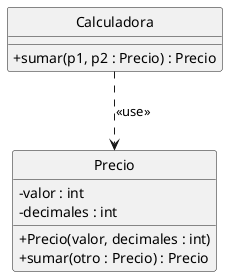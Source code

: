 @startuml

hide circle
skinparam classAttributeIconSize 0

class Precio {
    - valor : int
    - decimales : int

    + Precio(valor, decimales : int)
    + sumar(otro : Precio) : Precio
}

class Calculadora {

    + sumar(p1, p2 : Precio) : Precio
}

Calculadora ..> Precio: "<<use>>"

@enduml